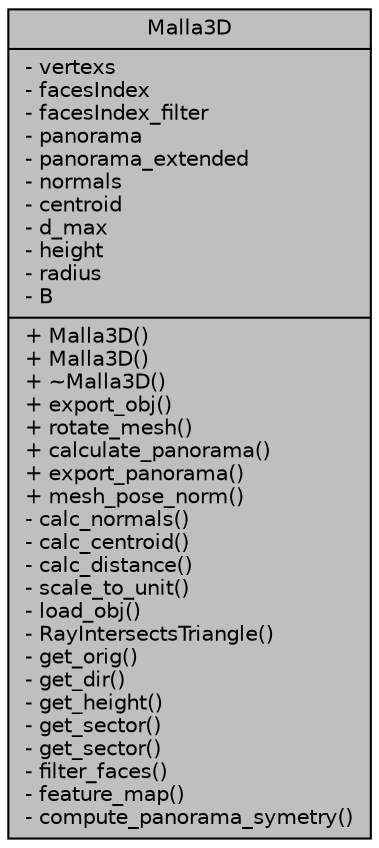 digraph "Malla3D"
{
 // LATEX_PDF_SIZE
  edge [fontname="Helvetica",fontsize="10",labelfontname="Helvetica",labelfontsize="10"];
  node [fontname="Helvetica",fontsize="10",shape=record];
  Node1 [label="{Malla3D\n|- vertexs\l- facesIndex\l- facesIndex_filter\l- panorama\l- panorama_extended\l- normals\l- centroid\l- d_max\l- height\l- radius\l- B\l|+ Malla3D()\l+ Malla3D()\l+ ~Malla3D()\l+ export_obj()\l+ rotate_mesh()\l+ calculate_panorama()\l+ export_panorama()\l+ mesh_pose_norm()\l- calc_normals()\l- calc_centroid()\l- calc_distance()\l- scale_to_unit()\l- load_obj()\l- RayIntersectsTriangle()\l- get_orig()\l- get_dir()\l- get_height()\l- get_sector()\l- get_sector()\l- filter_faces()\l- feature_map()\l- compute_panorama_symetry()\l}",height=0.2,width=0.4,color="black", fillcolor="grey75", style="filled", fontcolor="black",tooltip="This class contains the information about the 3D model."];
}
